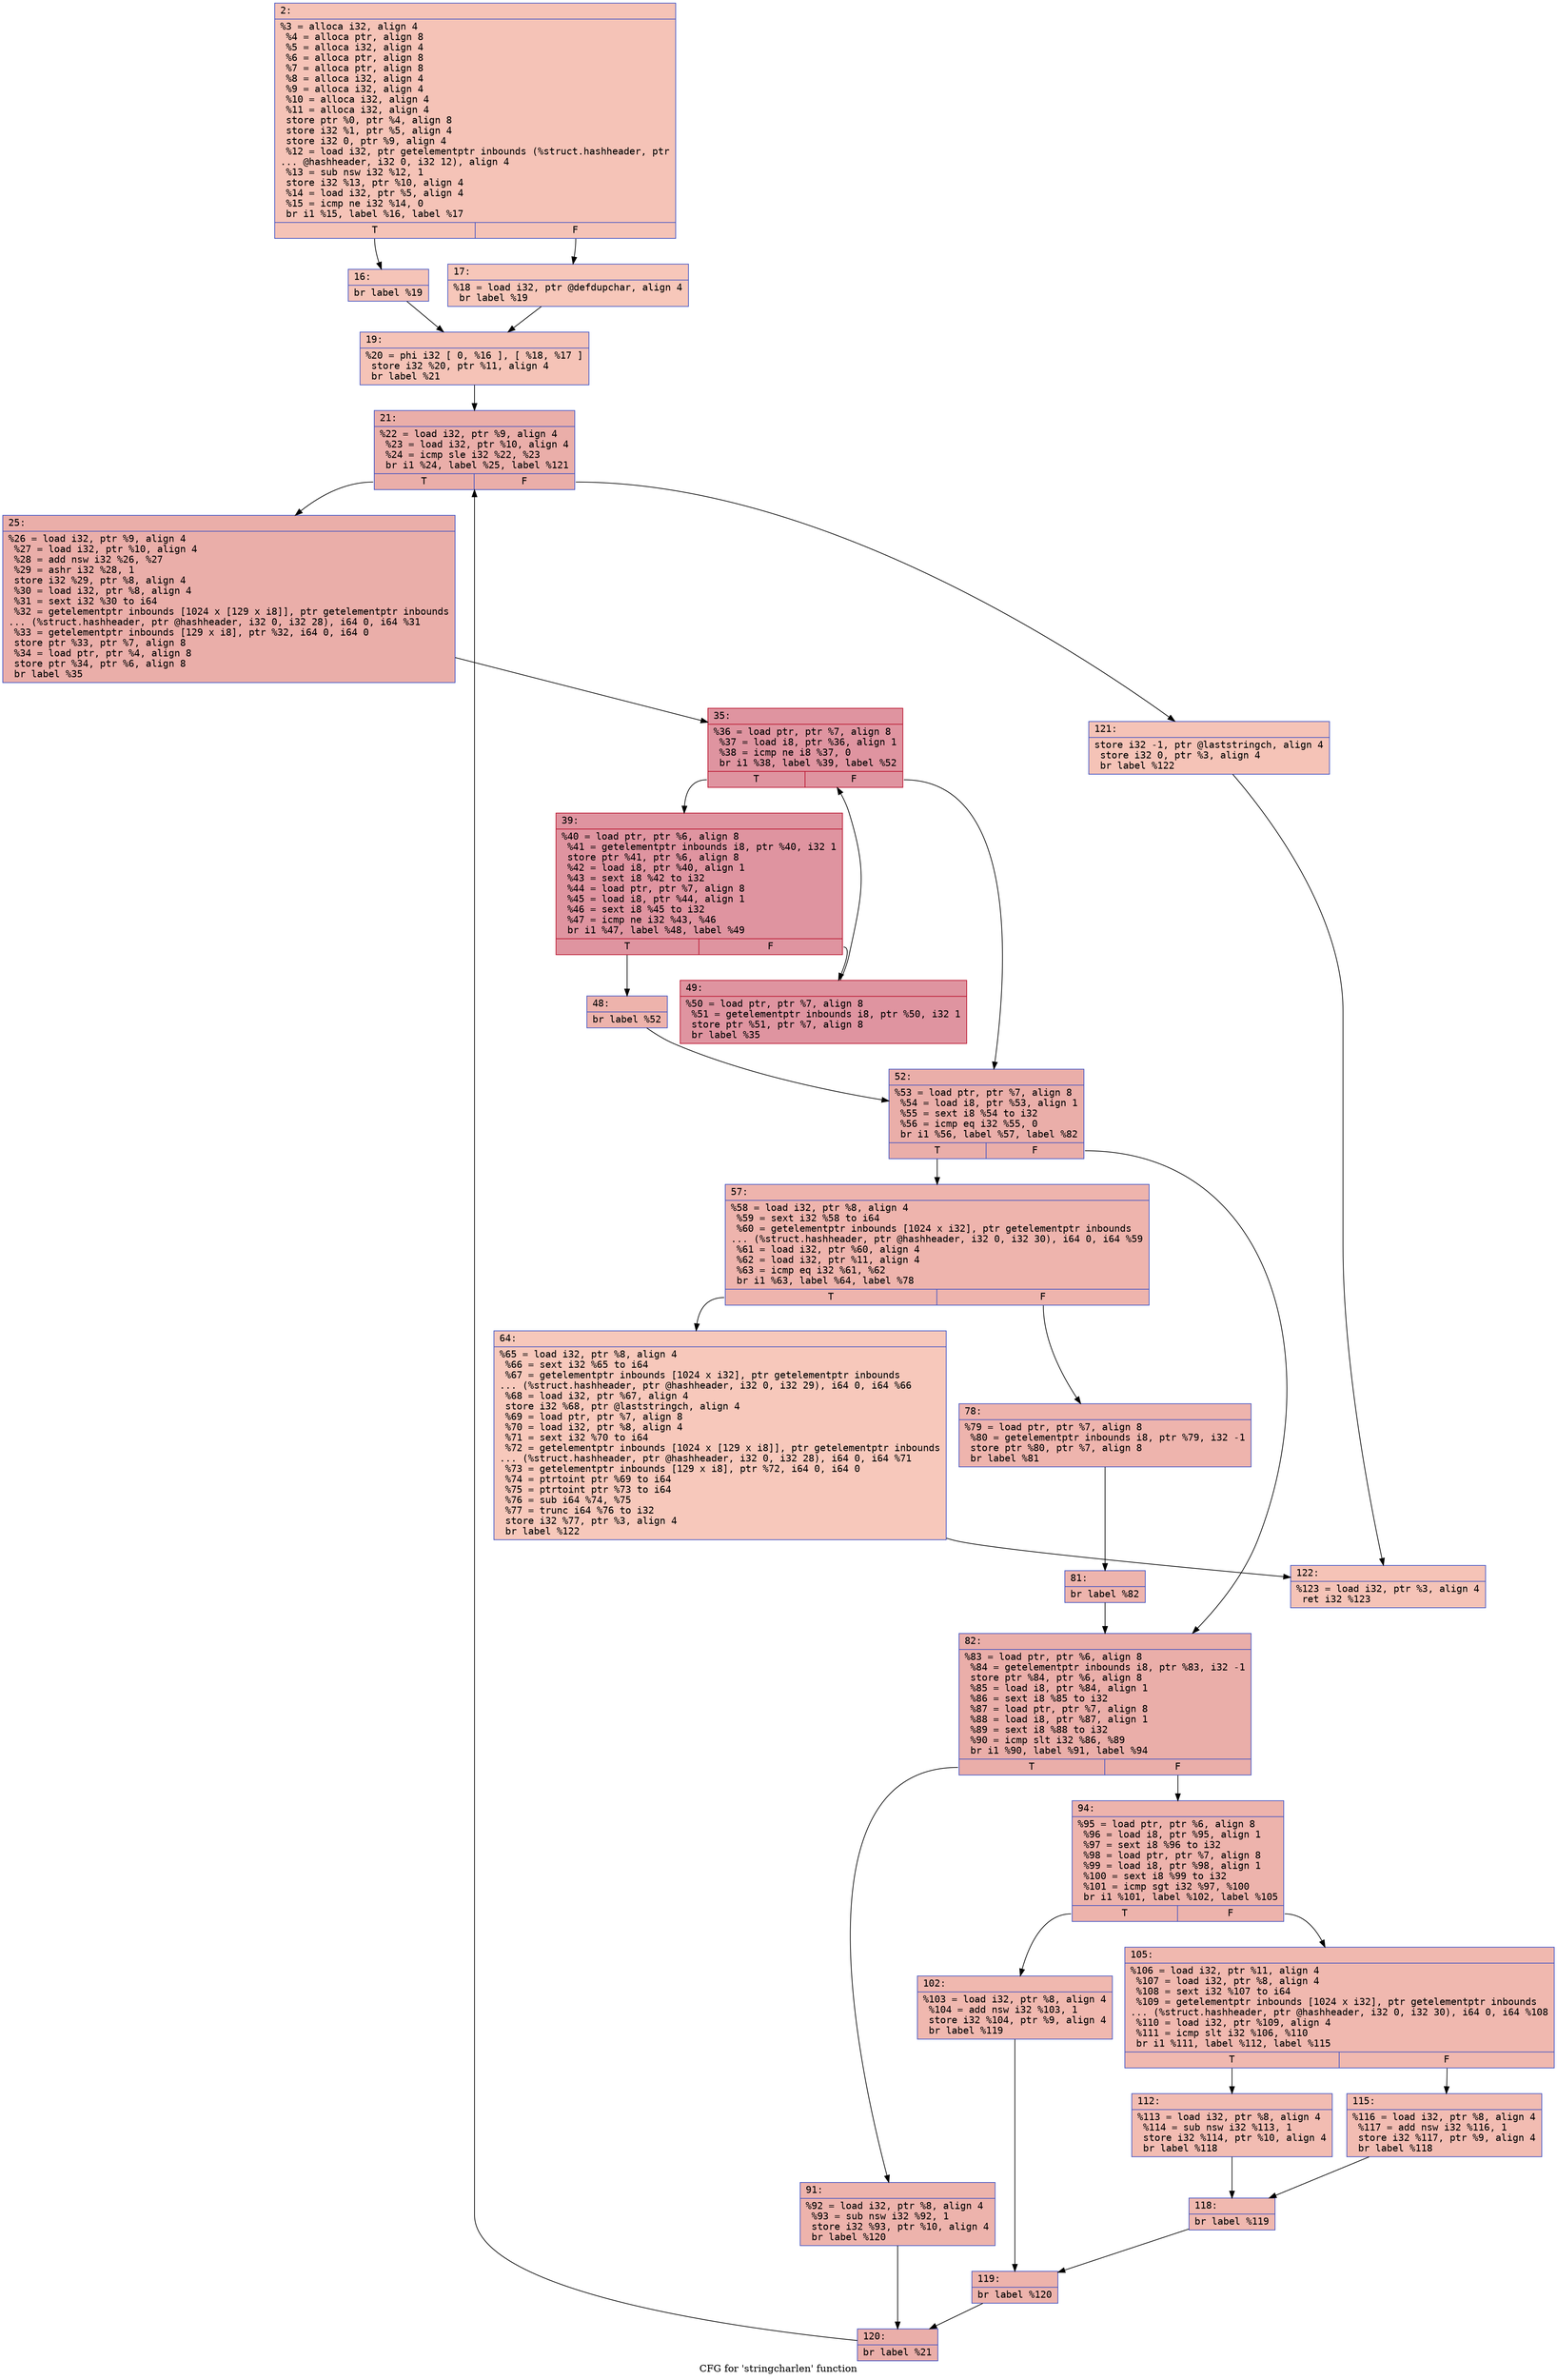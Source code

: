 digraph "CFG for 'stringcharlen' function" {
	label="CFG for 'stringcharlen' function";

	Node0x6000000d2350 [shape=record,color="#3d50c3ff", style=filled, fillcolor="#e8765c70" fontname="Courier",label="{2:\l|  %3 = alloca i32, align 4\l  %4 = alloca ptr, align 8\l  %5 = alloca i32, align 4\l  %6 = alloca ptr, align 8\l  %7 = alloca ptr, align 8\l  %8 = alloca i32, align 4\l  %9 = alloca i32, align 4\l  %10 = alloca i32, align 4\l  %11 = alloca i32, align 4\l  store ptr %0, ptr %4, align 8\l  store i32 %1, ptr %5, align 4\l  store i32 0, ptr %9, align 4\l  %12 = load i32, ptr getelementptr inbounds (%struct.hashheader, ptr\l... @hashheader, i32 0, i32 12), align 4\l  %13 = sub nsw i32 %12, 1\l  store i32 %13, ptr %10, align 4\l  %14 = load i32, ptr %5, align 4\l  %15 = icmp ne i32 %14, 0\l  br i1 %15, label %16, label %17\l|{<s0>T|<s1>F}}"];
	Node0x6000000d2350:s0 -> Node0x6000000d23a0[tooltip="2 -> 16\nProbability 62.50%" ];
	Node0x6000000d2350:s1 -> Node0x6000000d23f0[tooltip="2 -> 17\nProbability 37.50%" ];
	Node0x6000000d23a0 [shape=record,color="#3d50c3ff", style=filled, fillcolor="#e97a5f70" fontname="Courier",label="{16:\l|  br label %19\l}"];
	Node0x6000000d23a0 -> Node0x6000000d2440[tooltip="16 -> 19\nProbability 100.00%" ];
	Node0x6000000d23f0 [shape=record,color="#3d50c3ff", style=filled, fillcolor="#ec7f6370" fontname="Courier",label="{17:\l|  %18 = load i32, ptr @defdupchar, align 4\l  br label %19\l}"];
	Node0x6000000d23f0 -> Node0x6000000d2440[tooltip="17 -> 19\nProbability 100.00%" ];
	Node0x6000000d2440 [shape=record,color="#3d50c3ff", style=filled, fillcolor="#e8765c70" fontname="Courier",label="{19:\l|  %20 = phi i32 [ 0, %16 ], [ %18, %17 ]\l  store i32 %20, ptr %11, align 4\l  br label %21\l}"];
	Node0x6000000d2440 -> Node0x6000000d2490[tooltip="19 -> 21\nProbability 100.00%" ];
	Node0x6000000d2490 [shape=record,color="#3d50c3ff", style=filled, fillcolor="#d0473d70" fontname="Courier",label="{21:\l|  %22 = load i32, ptr %9, align 4\l  %23 = load i32, ptr %10, align 4\l  %24 = icmp sle i32 %22, %23\l  br i1 %24, label %25, label %121\l|{<s0>T|<s1>F}}"];
	Node0x6000000d2490:s0 -> Node0x6000000d24e0[tooltip="21 -> 25\nProbability 96.88%" ];
	Node0x6000000d2490:s1 -> Node0x6000000d2b20[tooltip="21 -> 121\nProbability 3.12%" ];
	Node0x6000000d24e0 [shape=record,color="#3d50c3ff", style=filled, fillcolor="#d0473d70" fontname="Courier",label="{25:\l|  %26 = load i32, ptr %9, align 4\l  %27 = load i32, ptr %10, align 4\l  %28 = add nsw i32 %26, %27\l  %29 = ashr i32 %28, 1\l  store i32 %29, ptr %8, align 4\l  %30 = load i32, ptr %8, align 4\l  %31 = sext i32 %30 to i64\l  %32 = getelementptr inbounds [1024 x [129 x i8]], ptr getelementptr inbounds\l... (%struct.hashheader, ptr @hashheader, i32 0, i32 28), i64 0, i64 %31\l  %33 = getelementptr inbounds [129 x i8], ptr %32, i64 0, i64 0\l  store ptr %33, ptr %7, align 8\l  %34 = load ptr, ptr %4, align 8\l  store ptr %34, ptr %6, align 8\l  br label %35\l}"];
	Node0x6000000d24e0 -> Node0x6000000d2530[tooltip="25 -> 35\nProbability 100.00%" ];
	Node0x6000000d2530 [shape=record,color="#b70d28ff", style=filled, fillcolor="#b70d2870" fontname="Courier",label="{35:\l|  %36 = load ptr, ptr %7, align 8\l  %37 = load i8, ptr %36, align 1\l  %38 = icmp ne i8 %37, 0\l  br i1 %38, label %39, label %52\l|{<s0>T|<s1>F}}"];
	Node0x6000000d2530:s0 -> Node0x6000000d2580[tooltip="35 -> 39\nProbability 96.88%" ];
	Node0x6000000d2530:s1 -> Node0x6000000d2670[tooltip="35 -> 52\nProbability 3.12%" ];
	Node0x6000000d2580 [shape=record,color="#b70d28ff", style=filled, fillcolor="#b70d2870" fontname="Courier",label="{39:\l|  %40 = load ptr, ptr %6, align 8\l  %41 = getelementptr inbounds i8, ptr %40, i32 1\l  store ptr %41, ptr %6, align 8\l  %42 = load i8, ptr %40, align 1\l  %43 = sext i8 %42 to i32\l  %44 = load ptr, ptr %7, align 8\l  %45 = load i8, ptr %44, align 1\l  %46 = sext i8 %45 to i32\l  %47 = icmp ne i32 %43, %46\l  br i1 %47, label %48, label %49\l|{<s0>T|<s1>F}}"];
	Node0x6000000d2580:s0 -> Node0x6000000d25d0[tooltip="39 -> 48\nProbability 3.12%" ];
	Node0x6000000d2580:s1 -> Node0x6000000d2620[tooltip="39 -> 49\nProbability 96.88%" ];
	Node0x6000000d25d0 [shape=record,color="#3d50c3ff", style=filled, fillcolor="#d6524470" fontname="Courier",label="{48:\l|  br label %52\l}"];
	Node0x6000000d25d0 -> Node0x6000000d2670[tooltip="48 -> 52\nProbability 100.00%" ];
	Node0x6000000d2620 [shape=record,color="#b70d28ff", style=filled, fillcolor="#b70d2870" fontname="Courier",label="{49:\l|  %50 = load ptr, ptr %7, align 8\l  %51 = getelementptr inbounds i8, ptr %50, i32 1\l  store ptr %51, ptr %7, align 8\l  br label %35\l}"];
	Node0x6000000d2620 -> Node0x6000000d2530[tooltip="49 -> 35\nProbability 100.00%" ];
	Node0x6000000d2670 [shape=record,color="#3d50c3ff", style=filled, fillcolor="#d0473d70" fontname="Courier",label="{52:\l|  %53 = load ptr, ptr %7, align 8\l  %54 = load i8, ptr %53, align 1\l  %55 = sext i8 %54 to i32\l  %56 = icmp eq i32 %55, 0\l  br i1 %56, label %57, label %82\l|{<s0>T|<s1>F}}"];
	Node0x6000000d2670:s0 -> Node0x6000000d26c0[tooltip="52 -> 57\nProbability 37.50%" ];
	Node0x6000000d2670:s1 -> Node0x6000000d2800[tooltip="52 -> 82\nProbability 62.50%" ];
	Node0x6000000d26c0 [shape=record,color="#3d50c3ff", style=filled, fillcolor="#d8564670" fontname="Courier",label="{57:\l|  %58 = load i32, ptr %8, align 4\l  %59 = sext i32 %58 to i64\l  %60 = getelementptr inbounds [1024 x i32], ptr getelementptr inbounds\l... (%struct.hashheader, ptr @hashheader, i32 0, i32 30), i64 0, i64 %59\l  %61 = load i32, ptr %60, align 4\l  %62 = load i32, ptr %11, align 4\l  %63 = icmp eq i32 %61, %62\l  br i1 %63, label %64, label %78\l|{<s0>T|<s1>F}}"];
	Node0x6000000d26c0:s0 -> Node0x6000000d2710[tooltip="57 -> 64\nProbability 3.12%" ];
	Node0x6000000d26c0:s1 -> Node0x6000000d2760[tooltip="57 -> 78\nProbability 96.88%" ];
	Node0x6000000d2710 [shape=record,color="#3d50c3ff", style=filled, fillcolor="#ed836670" fontname="Courier",label="{64:\l|  %65 = load i32, ptr %8, align 4\l  %66 = sext i32 %65 to i64\l  %67 = getelementptr inbounds [1024 x i32], ptr getelementptr inbounds\l... (%struct.hashheader, ptr @hashheader, i32 0, i32 29), i64 0, i64 %66\l  %68 = load i32, ptr %67, align 4\l  store i32 %68, ptr @laststringch, align 4\l  %69 = load ptr, ptr %7, align 8\l  %70 = load i32, ptr %8, align 4\l  %71 = sext i32 %70 to i64\l  %72 = getelementptr inbounds [1024 x [129 x i8]], ptr getelementptr inbounds\l... (%struct.hashheader, ptr @hashheader, i32 0, i32 28), i64 0, i64 %71\l  %73 = getelementptr inbounds [129 x i8], ptr %72, i64 0, i64 0\l  %74 = ptrtoint ptr %69 to i64\l  %75 = ptrtoint ptr %73 to i64\l  %76 = sub i64 %74, %75\l  %77 = trunc i64 %76 to i32\l  store i32 %77, ptr %3, align 4\l  br label %122\l}"];
	Node0x6000000d2710 -> Node0x6000000d2b70[tooltip="64 -> 122\nProbability 100.00%" ];
	Node0x6000000d2760 [shape=record,color="#3d50c3ff", style=filled, fillcolor="#d8564670" fontname="Courier",label="{78:\l|  %79 = load ptr, ptr %7, align 8\l  %80 = getelementptr inbounds i8, ptr %79, i32 -1\l  store ptr %80, ptr %7, align 8\l  br label %81\l}"];
	Node0x6000000d2760 -> Node0x6000000d27b0[tooltip="78 -> 81\nProbability 100.00%" ];
	Node0x6000000d27b0 [shape=record,color="#3d50c3ff", style=filled, fillcolor="#d8564670" fontname="Courier",label="{81:\l|  br label %82\l}"];
	Node0x6000000d27b0 -> Node0x6000000d2800[tooltip="81 -> 82\nProbability 100.00%" ];
	Node0x6000000d2800 [shape=record,color="#3d50c3ff", style=filled, fillcolor="#d0473d70" fontname="Courier",label="{82:\l|  %83 = load ptr, ptr %6, align 8\l  %84 = getelementptr inbounds i8, ptr %83, i32 -1\l  store ptr %84, ptr %6, align 8\l  %85 = load i8, ptr %84, align 1\l  %86 = sext i8 %85 to i32\l  %87 = load ptr, ptr %7, align 8\l  %88 = load i8, ptr %87, align 1\l  %89 = sext i8 %88 to i32\l  %90 = icmp slt i32 %86, %89\l  br i1 %90, label %91, label %94\l|{<s0>T|<s1>F}}"];
	Node0x6000000d2800:s0 -> Node0x6000000d2850[tooltip="82 -> 91\nProbability 50.00%" ];
	Node0x6000000d2800:s1 -> Node0x6000000d28a0[tooltip="82 -> 94\nProbability 50.00%" ];
	Node0x6000000d2850 [shape=record,color="#3d50c3ff", style=filled, fillcolor="#d6524470" fontname="Courier",label="{91:\l|  %92 = load i32, ptr %8, align 4\l  %93 = sub nsw i32 %92, 1\l  store i32 %93, ptr %10, align 4\l  br label %120\l}"];
	Node0x6000000d2850 -> Node0x6000000d2ad0[tooltip="91 -> 120\nProbability 100.00%" ];
	Node0x6000000d28a0 [shape=record,color="#3d50c3ff", style=filled, fillcolor="#d6524470" fontname="Courier",label="{94:\l|  %95 = load ptr, ptr %6, align 8\l  %96 = load i8, ptr %95, align 1\l  %97 = sext i8 %96 to i32\l  %98 = load ptr, ptr %7, align 8\l  %99 = load i8, ptr %98, align 1\l  %100 = sext i8 %99 to i32\l  %101 = icmp sgt i32 %97, %100\l  br i1 %101, label %102, label %105\l|{<s0>T|<s1>F}}"];
	Node0x6000000d28a0:s0 -> Node0x6000000d28f0[tooltip="94 -> 102\nProbability 50.00%" ];
	Node0x6000000d28a0:s1 -> Node0x6000000d2940[tooltip="94 -> 105\nProbability 50.00%" ];
	Node0x6000000d28f0 [shape=record,color="#3d50c3ff", style=filled, fillcolor="#dc5d4a70" fontname="Courier",label="{102:\l|  %103 = load i32, ptr %8, align 4\l  %104 = add nsw i32 %103, 1\l  store i32 %104, ptr %9, align 4\l  br label %119\l}"];
	Node0x6000000d28f0 -> Node0x6000000d2a80[tooltip="102 -> 119\nProbability 100.00%" ];
	Node0x6000000d2940 [shape=record,color="#3d50c3ff", style=filled, fillcolor="#dc5d4a70" fontname="Courier",label="{105:\l|  %106 = load i32, ptr %11, align 4\l  %107 = load i32, ptr %8, align 4\l  %108 = sext i32 %107 to i64\l  %109 = getelementptr inbounds [1024 x i32], ptr getelementptr inbounds\l... (%struct.hashheader, ptr @hashheader, i32 0, i32 30), i64 0, i64 %108\l  %110 = load i32, ptr %109, align 4\l  %111 = icmp slt i32 %106, %110\l  br i1 %111, label %112, label %115\l|{<s0>T|<s1>F}}"];
	Node0x6000000d2940:s0 -> Node0x6000000d2990[tooltip="105 -> 112\nProbability 50.00%" ];
	Node0x6000000d2940:s1 -> Node0x6000000d29e0[tooltip="105 -> 115\nProbability 50.00%" ];
	Node0x6000000d2990 [shape=record,color="#3d50c3ff", style=filled, fillcolor="#e1675170" fontname="Courier",label="{112:\l|  %113 = load i32, ptr %8, align 4\l  %114 = sub nsw i32 %113, 1\l  store i32 %114, ptr %10, align 4\l  br label %118\l}"];
	Node0x6000000d2990 -> Node0x6000000d2a30[tooltip="112 -> 118\nProbability 100.00%" ];
	Node0x6000000d29e0 [shape=record,color="#3d50c3ff", style=filled, fillcolor="#e1675170" fontname="Courier",label="{115:\l|  %116 = load i32, ptr %8, align 4\l  %117 = add nsw i32 %116, 1\l  store i32 %117, ptr %9, align 4\l  br label %118\l}"];
	Node0x6000000d29e0 -> Node0x6000000d2a30[tooltip="115 -> 118\nProbability 100.00%" ];
	Node0x6000000d2a30 [shape=record,color="#3d50c3ff", style=filled, fillcolor="#dc5d4a70" fontname="Courier",label="{118:\l|  br label %119\l}"];
	Node0x6000000d2a30 -> Node0x6000000d2a80[tooltip="118 -> 119\nProbability 100.00%" ];
	Node0x6000000d2a80 [shape=record,color="#3d50c3ff", style=filled, fillcolor="#d6524470" fontname="Courier",label="{119:\l|  br label %120\l}"];
	Node0x6000000d2a80 -> Node0x6000000d2ad0[tooltip="119 -> 120\nProbability 100.00%" ];
	Node0x6000000d2ad0 [shape=record,color="#3d50c3ff", style=filled, fillcolor="#d0473d70" fontname="Courier",label="{120:\l|  br label %21\l}"];
	Node0x6000000d2ad0 -> Node0x6000000d2490[tooltip="120 -> 21\nProbability 100.00%" ];
	Node0x6000000d2b20 [shape=record,color="#3d50c3ff", style=filled, fillcolor="#e8765c70" fontname="Courier",label="{121:\l|  store i32 -1, ptr @laststringch, align 4\l  store i32 0, ptr %3, align 4\l  br label %122\l}"];
	Node0x6000000d2b20 -> Node0x6000000d2b70[tooltip="121 -> 122\nProbability 100.00%" ];
	Node0x6000000d2b70 [shape=record,color="#3d50c3ff", style=filled, fillcolor="#e8765c70" fontname="Courier",label="{122:\l|  %123 = load i32, ptr %3, align 4\l  ret i32 %123\l}"];
}
